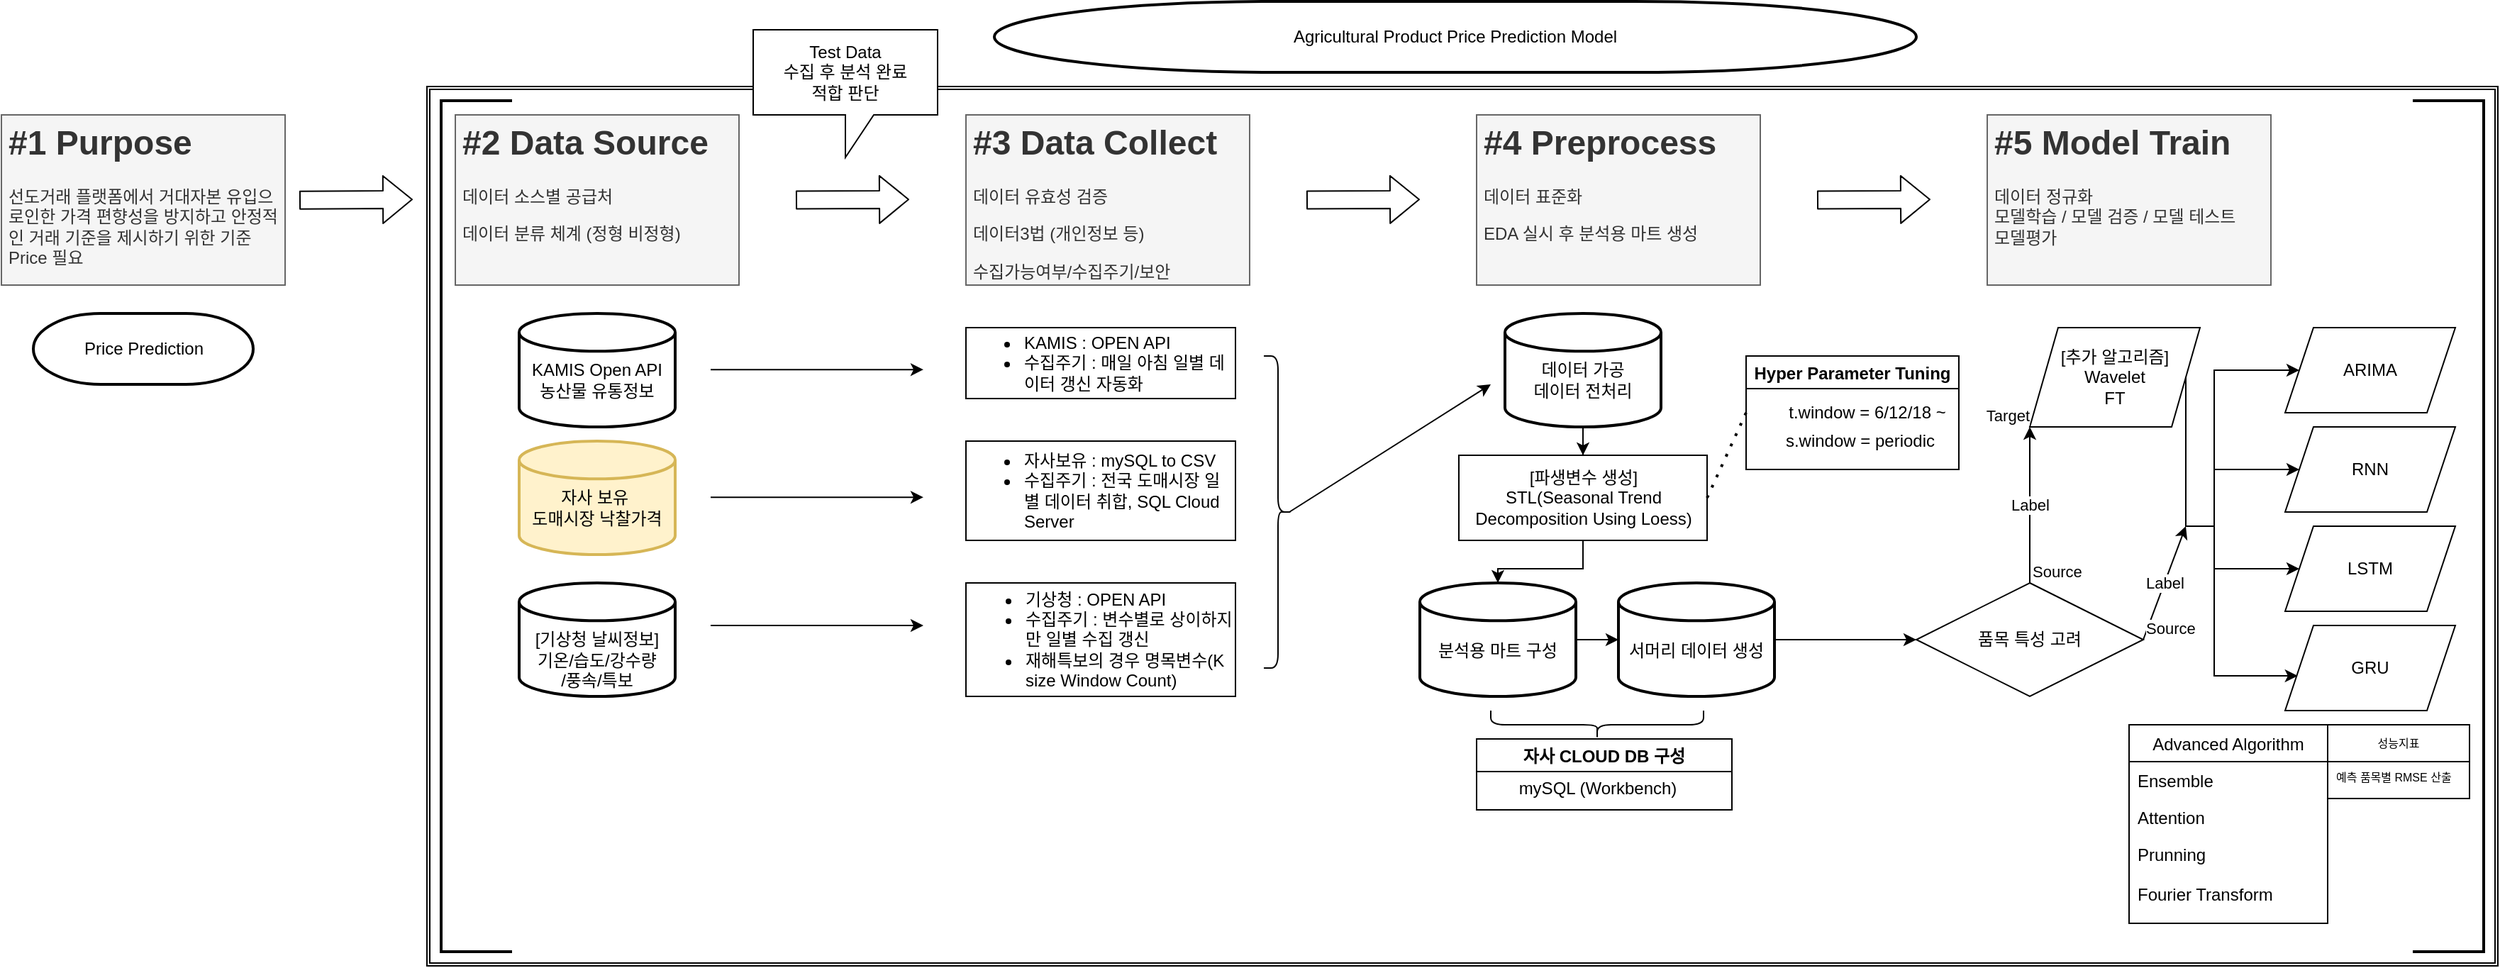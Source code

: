 <mxfile version="15.4.3" type="github">
  <diagram name="Page-1" id="74e2e168-ea6b-b213-b513-2b3c1d86103e">
    <mxGraphModel dx="2062" dy="1989" grid="1" gridSize="10" guides="1" tooltips="1" connect="1" arrows="1" fold="1" page="1" pageScale="1" pageWidth="1169" pageHeight="827" background="none" math="0" shadow="0">
      <root>
        <mxCell id="0" />
        <mxCell id="1" parent="0" />
        <mxCell id="tNpx7jzvRKUiA993KeqK-80" value="" style="shape=ext;double=1;rounded=0;whiteSpace=wrap;html=1;" parent="1" vertex="1">
          <mxGeometry x="300" y="-60" width="1460" height="620" as="geometry" />
        </mxCell>
        <mxCell id="tNpx7jzvRKUiA993KeqK-1" value="Agricultural Product Price Prediction Model" style="strokeWidth=2;html=1;shape=mxgraph.flowchart.terminator;whiteSpace=wrap;" parent="1" vertex="1">
          <mxGeometry x="700" y="-120" width="650" height="50" as="geometry" />
        </mxCell>
        <mxCell id="tNpx7jzvRKUiA993KeqK-3" value="&lt;br&gt;KAMIS Open API&lt;br&gt;농산물 유통정보" style="strokeWidth=2;html=1;shape=mxgraph.flowchart.database;whiteSpace=wrap;" parent="1" vertex="1">
          <mxGeometry x="365" y="100" width="110" height="80" as="geometry" />
        </mxCell>
        <mxCell id="tNpx7jzvRKUiA993KeqK-4" value="&lt;br&gt;자사 보유&amp;nbsp;&lt;br&gt;도매시장 낙찰가격" style="strokeWidth=2;html=1;shape=mxgraph.flowchart.database;whiteSpace=wrap;fillColor=#fff2cc;strokeColor=#d6b656;" parent="1" vertex="1">
          <mxGeometry x="365" y="190" width="110" height="80" as="geometry" />
        </mxCell>
        <mxCell id="tNpx7jzvRKUiA993KeqK-5" value="&lt;h1&gt;#1 Purpose&lt;/h1&gt;&lt;p&gt;선도거래 플랫폼에서 거대자본 유입으로인한 가격 편향성을 방지하고 안정적인 거래 기준을 제시하기 위한 기준 Price 필요&lt;/p&gt;" style="text;html=1;strokeColor=#666666;fillColor=#f5f5f5;spacing=5;spacingTop=-20;whiteSpace=wrap;overflow=hidden;rounded=0;fontColor=#333333;" parent="1" vertex="1">
          <mxGeometry y="-40" width="200" height="120" as="geometry" />
        </mxCell>
        <mxCell id="tNpx7jzvRKUiA993KeqK-6" value="&lt;h1&gt;#2 Data Source&lt;/h1&gt;&lt;p&gt;데이터 소스별 공급처&lt;/p&gt;&lt;p&gt;데이터 분류 체계 (정형 비정형)&lt;/p&gt;" style="text;html=1;strokeColor=#666666;fillColor=#f5f5f5;spacing=5;spacingTop=-20;whiteSpace=wrap;overflow=hidden;rounded=0;fontColor=#333333;" parent="1" vertex="1">
          <mxGeometry x="320" y="-40" width="200" height="120" as="geometry" />
        </mxCell>
        <mxCell id="tNpx7jzvRKUiA993KeqK-7" value="" style="shape=flexArrow;endArrow=classic;html=1;width=12.5;endSize=6.5;" parent="1" edge="1">
          <mxGeometry width="50" height="50" relative="1" as="geometry">
            <mxPoint x="210" y="20.08" as="sourcePoint" />
            <mxPoint x="290" y="19.66" as="targetPoint" />
          </mxGeometry>
        </mxCell>
        <mxCell id="tNpx7jzvRKUiA993KeqK-8" value="" style="shape=flexArrow;endArrow=classic;html=1;width=12.5;endSize=6.5;" parent="1" edge="1">
          <mxGeometry width="50" height="50" relative="1" as="geometry">
            <mxPoint x="560" y="20" as="sourcePoint" />
            <mxPoint x="640" y="19.58" as="targetPoint" />
          </mxGeometry>
        </mxCell>
        <mxCell id="tNpx7jzvRKUiA993KeqK-9" value="&lt;h1&gt;#3 Data Collect&lt;/h1&gt;&lt;p&gt;데이터 유효성 검증&lt;/p&gt;&lt;p&gt;데이터3법 (개인정보 등)&lt;/p&gt;&lt;p&gt;수집가능여부/수집주기/보안&lt;/p&gt;" style="text;html=1;strokeColor=#666666;fillColor=#f5f5f5;spacing=5;spacingTop=-20;whiteSpace=wrap;overflow=hidden;rounded=0;fontColor=#333333;" parent="1" vertex="1">
          <mxGeometry x="680" y="-40" width="200" height="120" as="geometry" />
        </mxCell>
        <mxCell id="tNpx7jzvRKUiA993KeqK-10" value="&lt;br&gt;&lt;br&gt;[기상청 날씨정보]&lt;br&gt;기온/습도/강수량&lt;br&gt;/풍속/특보" style="strokeWidth=2;html=1;shape=mxgraph.flowchart.database;whiteSpace=wrap;" parent="1" vertex="1">
          <mxGeometry x="365" y="290" width="110" height="80" as="geometry" />
        </mxCell>
        <mxCell id="tNpx7jzvRKUiA993KeqK-18" value="&lt;div style=&quot;text-align: left&quot;&gt;&lt;ul&gt;&lt;li&gt;&lt;span&gt;KAMIS : OPEN API&lt;/span&gt;&lt;/li&gt;&lt;li&gt;&lt;span&gt;수집주기 : 매일 아침 일별 데이터 갱신 자동화&lt;/span&gt;&lt;/li&gt;&lt;/ul&gt;&lt;/div&gt;" style="rounded=0;whiteSpace=wrap;html=1;" parent="1" vertex="1">
          <mxGeometry x="680" y="110" width="190" height="50" as="geometry" />
        </mxCell>
        <mxCell id="tNpx7jzvRKUiA993KeqK-19" value="&lt;ul&gt;&lt;li style=&quot;text-align: left&quot;&gt;자사보유 : mySQL to CSV&lt;/li&gt;&lt;li style=&quot;text-align: left&quot;&gt;수집주기 : 전국 도매시장 일별 데이터 취합, SQL Cloud Server&lt;/li&gt;&lt;/ul&gt;" style="rounded=0;whiteSpace=wrap;html=1;" parent="1" vertex="1">
          <mxGeometry x="680" y="190" width="190" height="70" as="geometry" />
        </mxCell>
        <mxCell id="tNpx7jzvRKUiA993KeqK-20" value="&lt;ul&gt;&lt;li&gt;기상청 : OPEN API&lt;/li&gt;&lt;li&gt;수집주기 : 변수별로 상이하지만 일별 수집 갱신&lt;/li&gt;&lt;li&gt;재해특보의 경우 명목변수(K size Window Count)&lt;/li&gt;&lt;/ul&gt;" style="rounded=0;whiteSpace=wrap;html=1;align=left;" parent="1" vertex="1">
          <mxGeometry x="680" y="290" width="190" height="80" as="geometry" />
        </mxCell>
        <mxCell id="tNpx7jzvRKUiA993KeqK-21" value="" style="endArrow=classic;html=1;" parent="1" edge="1">
          <mxGeometry width="50" height="50" relative="1" as="geometry">
            <mxPoint x="500" y="139.58" as="sourcePoint" />
            <mxPoint x="650" y="139.58" as="targetPoint" />
          </mxGeometry>
        </mxCell>
        <mxCell id="tNpx7jzvRKUiA993KeqK-22" value="" style="endArrow=classic;html=1;" parent="1" edge="1">
          <mxGeometry width="50" height="50" relative="1" as="geometry">
            <mxPoint x="500" y="229.58" as="sourcePoint" />
            <mxPoint x="650" y="229.58" as="targetPoint" />
          </mxGeometry>
        </mxCell>
        <mxCell id="tNpx7jzvRKUiA993KeqK-23" value="" style="endArrow=classic;html=1;" parent="1" edge="1">
          <mxGeometry width="50" height="50" relative="1" as="geometry">
            <mxPoint x="500" y="320" as="sourcePoint" />
            <mxPoint x="650" y="320" as="targetPoint" />
          </mxGeometry>
        </mxCell>
        <mxCell id="tNpx7jzvRKUiA993KeqK-24" value="" style="shape=flexArrow;endArrow=classic;html=1;width=12.5;endSize=6.5;" parent="1" edge="1">
          <mxGeometry width="50" height="50" relative="1" as="geometry">
            <mxPoint x="920" y="20.0" as="sourcePoint" />
            <mxPoint x="1000" y="19.58" as="targetPoint" />
          </mxGeometry>
        </mxCell>
        <mxCell id="tNpx7jzvRKUiA993KeqK-25" value="&lt;h1&gt;#4 Preprocess&lt;/h1&gt;&lt;p&gt;데이터 표준화&lt;/p&gt;&lt;p&gt;&lt;span&gt;EDA 실시 후 분석용 마트 생성&lt;/span&gt;&lt;/p&gt;" style="text;html=1;strokeColor=#666666;fillColor=#f5f5f5;spacing=5;spacingTop=-20;whiteSpace=wrap;overflow=hidden;rounded=0;fontColor=#333333;" parent="1" vertex="1">
          <mxGeometry x="1040" y="-40" width="200" height="120" as="geometry" />
        </mxCell>
        <mxCell id="tNpx7jzvRKUiA993KeqK-26" value="Test Data &lt;br&gt;수집 후 분석 완료 &lt;br&gt;적합 판단" style="shape=callout;whiteSpace=wrap;html=1;perimeter=calloutPerimeter;" parent="1" vertex="1">
          <mxGeometry x="530" y="-100" width="130" height="90" as="geometry" />
        </mxCell>
        <mxCell id="tNpx7jzvRKUiA993KeqK-31" style="edgeStyle=orthogonalEdgeStyle;rounded=0;orthogonalLoop=1;jettySize=auto;html=1;exitX=0.5;exitY=1;exitDx=0;exitDy=0;exitPerimeter=0;" parent="1" source="tNpx7jzvRKUiA993KeqK-27" target="tNpx7jzvRKUiA993KeqK-30" edge="1">
          <mxGeometry relative="1" as="geometry" />
        </mxCell>
        <mxCell id="tNpx7jzvRKUiA993KeqK-27" value="&lt;br&gt;데이터 가공&lt;br&gt;데이터 전처리" style="strokeWidth=2;html=1;shape=mxgraph.flowchart.database;whiteSpace=wrap;" parent="1" vertex="1">
          <mxGeometry x="1060" y="100" width="110" height="80" as="geometry" />
        </mxCell>
        <mxCell id="tNpx7jzvRKUiA993KeqK-28" value="" style="shape=curlyBracket;whiteSpace=wrap;html=1;rounded=1;flipH=1;" parent="1" vertex="1">
          <mxGeometry x="890" y="130" width="20" height="220" as="geometry" />
        </mxCell>
        <mxCell id="tNpx7jzvRKUiA993KeqK-29" value="" style="endArrow=classic;html=1;exitX=0.1;exitY=0.5;exitDx=0;exitDy=0;exitPerimeter=0;" parent="1" source="tNpx7jzvRKUiA993KeqK-28" edge="1">
          <mxGeometry width="50" height="50" relative="1" as="geometry">
            <mxPoint x="510" y="149.58" as="sourcePoint" />
            <mxPoint x="1050" y="150" as="targetPoint" />
          </mxGeometry>
        </mxCell>
        <mxCell id="tNpx7jzvRKUiA993KeqK-33" style="edgeStyle=orthogonalEdgeStyle;rounded=0;orthogonalLoop=1;jettySize=auto;html=1;exitX=0.5;exitY=1;exitDx=0;exitDy=0;entryX=0.5;entryY=0;entryDx=0;entryDy=0;entryPerimeter=0;" parent="1" source="tNpx7jzvRKUiA993KeqK-30" target="tNpx7jzvRKUiA993KeqK-32" edge="1">
          <mxGeometry relative="1" as="geometry" />
        </mxCell>
        <mxCell id="tNpx7jzvRKUiA993KeqK-30" value="[파생변수 생성]&lt;br&gt;STL(Seasonal Trend Decomposition Using Loess)" style="rounded=0;whiteSpace=wrap;html=1;" parent="1" vertex="1">
          <mxGeometry x="1027.5" y="200" width="175" height="60" as="geometry" />
        </mxCell>
        <mxCell id="tNpx7jzvRKUiA993KeqK-35" style="edgeStyle=orthogonalEdgeStyle;rounded=0;orthogonalLoop=1;jettySize=auto;html=1;exitX=1;exitY=0.5;exitDx=0;exitDy=0;exitPerimeter=0;entryX=0;entryY=0.5;entryDx=0;entryDy=0;entryPerimeter=0;" parent="1" source="tNpx7jzvRKUiA993KeqK-32" target="tNpx7jzvRKUiA993KeqK-34" edge="1">
          <mxGeometry relative="1" as="geometry" />
        </mxCell>
        <mxCell id="tNpx7jzvRKUiA993KeqK-32" value="&lt;br&gt;분석용 마트 구성" style="strokeWidth=2;html=1;shape=mxgraph.flowchart.database;whiteSpace=wrap;" parent="1" vertex="1">
          <mxGeometry x="1000" y="290" width="110" height="80" as="geometry" />
        </mxCell>
        <mxCell id="tNpx7jzvRKUiA993KeqK-34" value="&lt;br&gt;서머리 데이터 생성" style="strokeWidth=2;html=1;shape=mxgraph.flowchart.database;whiteSpace=wrap;" parent="1" vertex="1">
          <mxGeometry x="1140" y="290" width="110" height="80" as="geometry" />
        </mxCell>
        <mxCell id="tNpx7jzvRKUiA993KeqK-36" value="" style="shape=curlyBracket;whiteSpace=wrap;html=1;rounded=1;flipH=1;rotation=90;" parent="1" vertex="1">
          <mxGeometry x="1115" y="315" width="20" height="150" as="geometry" />
        </mxCell>
        <mxCell id="tNpx7jzvRKUiA993KeqK-37" value="" style="shape=flexArrow;endArrow=classic;html=1;width=12.5;endSize=6.5;" parent="1" edge="1">
          <mxGeometry width="50" height="50" relative="1" as="geometry">
            <mxPoint x="1280" y="20.0" as="sourcePoint" />
            <mxPoint x="1360" y="19.58" as="targetPoint" />
          </mxGeometry>
        </mxCell>
        <mxCell id="tNpx7jzvRKUiA993KeqK-38" value="&lt;h1&gt;#5 Model Train&lt;/h1&gt;&lt;div&gt;데이터 정규화&lt;/div&gt;&lt;div&gt;모델학습 / 모델 검증 / 모델 테스트&lt;/div&gt;&lt;div&gt;모델평가&amp;nbsp;&lt;/div&gt;" style="text;html=1;strokeColor=#666666;fillColor=#f5f5f5;spacing=5;spacingTop=-20;whiteSpace=wrap;overflow=hidden;rounded=0;fontColor=#333333;" parent="1" vertex="1">
          <mxGeometry x="1400" y="-40" width="200" height="120" as="geometry" />
        </mxCell>
        <mxCell id="tNpx7jzvRKUiA993KeqK-39" value="Hyper Parameter Tuning" style="swimlane;" parent="1" vertex="1">
          <mxGeometry x="1230" y="130" width="150" height="80" as="geometry" />
        </mxCell>
        <mxCell id="tNpx7jzvRKUiA993KeqK-40" value="t.window = 6/12/18 ~" style="text;html=1;align=center;verticalAlign=middle;resizable=0;points=[];autosize=1;strokeColor=none;" parent="tNpx7jzvRKUiA993KeqK-39" vertex="1">
          <mxGeometry x="20" y="30" width="130" height="20" as="geometry" />
        </mxCell>
        <mxCell id="tNpx7jzvRKUiA993KeqK-41" value="s.window = periodic" style="text;html=1;align=center;verticalAlign=middle;resizable=0;points=[];autosize=1;strokeColor=none;" parent="tNpx7jzvRKUiA993KeqK-39" vertex="1">
          <mxGeometry x="20" y="50" width="120" height="20" as="geometry" />
        </mxCell>
        <mxCell id="tNpx7jzvRKUiA993KeqK-42" value="" style="endArrow=none;dashed=1;html=1;dashPattern=1 3;strokeWidth=2;entryX=0;entryY=0.5;entryDx=0;entryDy=0;exitX=1;exitY=0.5;exitDx=0;exitDy=0;" parent="1" source="tNpx7jzvRKUiA993KeqK-30" target="tNpx7jzvRKUiA993KeqK-39" edge="1">
          <mxGeometry width="50" height="50" relative="1" as="geometry">
            <mxPoint x="1160" y="340" as="sourcePoint" />
            <mxPoint x="1280" y="180.0" as="targetPoint" />
          </mxGeometry>
        </mxCell>
        <mxCell id="tNpx7jzvRKUiA993KeqK-43" value="자사 CLOUD DB 구성" style="swimlane;" parent="1" vertex="1">
          <mxGeometry x="1040" y="400" width="180" height="50" as="geometry" />
        </mxCell>
        <mxCell id="tNpx7jzvRKUiA993KeqK-44" value="mySQL (Workbench)" style="text;html=1;align=center;verticalAlign=middle;resizable=0;points=[];autosize=1;strokeColor=none;" parent="tNpx7jzvRKUiA993KeqK-43" vertex="1">
          <mxGeometry x="20" y="25" width="130" height="20" as="geometry" />
        </mxCell>
        <mxCell id="tNpx7jzvRKUiA993KeqK-47" value="ARIMA" style="shape=parallelogram;perimeter=parallelogramPerimeter;whiteSpace=wrap;html=1;fixedSize=1;" parent="1" vertex="1">
          <mxGeometry x="1610" y="110" width="120" height="60" as="geometry" />
        </mxCell>
        <mxCell id="tNpx7jzvRKUiA993KeqK-48" value="RNN" style="shape=parallelogram;perimeter=parallelogramPerimeter;whiteSpace=wrap;html=1;fixedSize=1;" parent="1" vertex="1">
          <mxGeometry x="1610" y="180" width="120" height="60" as="geometry" />
        </mxCell>
        <mxCell id="tNpx7jzvRKUiA993KeqK-49" value="LSTM" style="shape=parallelogram;perimeter=parallelogramPerimeter;whiteSpace=wrap;html=1;fixedSize=1;" parent="1" vertex="1">
          <mxGeometry x="1610" y="250" width="120" height="60" as="geometry" />
        </mxCell>
        <mxCell id="tNpx7jzvRKUiA993KeqK-50" value="GRU" style="shape=parallelogram;perimeter=parallelogramPerimeter;whiteSpace=wrap;html=1;fixedSize=1;" parent="1" vertex="1">
          <mxGeometry x="1610" y="320" width="120" height="60" as="geometry" />
        </mxCell>
        <mxCell id="tNpx7jzvRKUiA993KeqK-56" style="edgeStyle=orthogonalEdgeStyle;rounded=0;orthogonalLoop=1;jettySize=auto;html=1;exitX=1;exitY=0.5;exitDx=0;exitDy=0;" parent="1" source="tNpx7jzvRKUiA993KeqK-51" target="tNpx7jzvRKUiA993KeqK-47" edge="1">
          <mxGeometry relative="1" as="geometry">
            <Array as="points">
              <mxPoint x="1540" y="250" />
              <mxPoint x="1560" y="250" />
              <mxPoint x="1560" y="140" />
            </Array>
          </mxGeometry>
        </mxCell>
        <mxCell id="tNpx7jzvRKUiA993KeqK-57" style="edgeStyle=orthogonalEdgeStyle;rounded=0;orthogonalLoop=1;jettySize=auto;html=1;exitX=1;exitY=0.5;exitDx=0;exitDy=0;entryX=0;entryY=0.5;entryDx=0;entryDy=0;" parent="1" source="tNpx7jzvRKUiA993KeqK-51" target="tNpx7jzvRKUiA993KeqK-48" edge="1">
          <mxGeometry relative="1" as="geometry">
            <Array as="points">
              <mxPoint x="1540" y="250" />
              <mxPoint x="1560" y="250" />
              <mxPoint x="1560" y="210" />
            </Array>
          </mxGeometry>
        </mxCell>
        <mxCell id="tNpx7jzvRKUiA993KeqK-58" style="edgeStyle=orthogonalEdgeStyle;rounded=0;orthogonalLoop=1;jettySize=auto;html=1;exitX=1;exitY=0.5;exitDx=0;exitDy=0;entryX=0;entryY=0.5;entryDx=0;entryDy=0;" parent="1" source="tNpx7jzvRKUiA993KeqK-51" target="tNpx7jzvRKUiA993KeqK-49" edge="1">
          <mxGeometry relative="1" as="geometry">
            <Array as="points">
              <mxPoint x="1540" y="250" />
              <mxPoint x="1560" y="250" />
              <mxPoint x="1560" y="280" />
            </Array>
          </mxGeometry>
        </mxCell>
        <mxCell id="tNpx7jzvRKUiA993KeqK-59" style="edgeStyle=orthogonalEdgeStyle;rounded=0;orthogonalLoop=1;jettySize=auto;html=1;exitX=1;exitY=0.5;exitDx=0;exitDy=0;entryX=0.074;entryY=0.592;entryDx=0;entryDy=0;entryPerimeter=0;" parent="1" source="tNpx7jzvRKUiA993KeqK-51" target="tNpx7jzvRKUiA993KeqK-50" edge="1">
          <mxGeometry relative="1" as="geometry">
            <Array as="points">
              <mxPoint x="1540" y="250" />
              <mxPoint x="1560" y="250" />
              <mxPoint x="1560" y="356" />
            </Array>
          </mxGeometry>
        </mxCell>
        <mxCell id="tNpx7jzvRKUiA993KeqK-51" value="[추가 알고리즘]&lt;br&gt;Wavelet&lt;br&gt;FT" style="shape=parallelogram;perimeter=parallelogramPerimeter;whiteSpace=wrap;html=1;fixedSize=1;" parent="1" vertex="1">
          <mxGeometry x="1430" y="110" width="120" height="70" as="geometry" />
        </mxCell>
        <mxCell id="tNpx7jzvRKUiA993KeqK-52" value="품목 특성 고려" style="rhombus;whiteSpace=wrap;html=1;" parent="1" vertex="1">
          <mxGeometry x="1350" y="290" width="160" height="80" as="geometry" />
        </mxCell>
        <mxCell id="tNpx7jzvRKUiA993KeqK-53" value="" style="endArrow=classic;html=1;entryX=0;entryY=0.5;entryDx=0;entryDy=0;entryPerimeter=0;exitX=1;exitY=0.5;exitDx=0;exitDy=0;exitPerimeter=0;" parent="1" source="tNpx7jzvRKUiA993KeqK-34" target="tNpx7jzvRKUiA993KeqK-52" edge="1">
          <mxGeometry width="50" height="50" relative="1" as="geometry">
            <mxPoint x="1180" y="330" as="sourcePoint" />
            <mxPoint x="1230" y="280" as="targetPoint" />
          </mxGeometry>
        </mxCell>
        <mxCell id="tNpx7jzvRKUiA993KeqK-61" value="" style="endArrow=classic;html=1;exitX=0.5;exitY=0;exitDx=0;exitDy=0;" parent="1" source="tNpx7jzvRKUiA993KeqK-52" edge="1">
          <mxGeometry relative="1" as="geometry">
            <mxPoint x="1380" y="270" as="sourcePoint" />
            <mxPoint x="1430" y="180" as="targetPoint" />
          </mxGeometry>
        </mxCell>
        <mxCell id="tNpx7jzvRKUiA993KeqK-62" value="Label" style="edgeLabel;resizable=0;html=1;align=center;verticalAlign=middle;" parent="tNpx7jzvRKUiA993KeqK-61" connectable="0" vertex="1">
          <mxGeometry relative="1" as="geometry" />
        </mxCell>
        <mxCell id="tNpx7jzvRKUiA993KeqK-63" value="Source" style="edgeLabel;resizable=0;html=1;align=left;verticalAlign=bottom;" parent="tNpx7jzvRKUiA993KeqK-61" connectable="0" vertex="1">
          <mxGeometry x="-1" relative="1" as="geometry" />
        </mxCell>
        <mxCell id="tNpx7jzvRKUiA993KeqK-64" value="Target" style="edgeLabel;resizable=0;html=1;align=right;verticalAlign=bottom;" parent="tNpx7jzvRKUiA993KeqK-61" connectable="0" vertex="1">
          <mxGeometry x="1" relative="1" as="geometry" />
        </mxCell>
        <mxCell id="tNpx7jzvRKUiA993KeqK-66" value="" style="endArrow=classic;html=1;exitX=1;exitY=0.5;exitDx=0;exitDy=0;" parent="1" source="tNpx7jzvRKUiA993KeqK-52" edge="1">
          <mxGeometry relative="1" as="geometry">
            <mxPoint x="1260" y="190" as="sourcePoint" />
            <mxPoint x="1540" y="250" as="targetPoint" />
          </mxGeometry>
        </mxCell>
        <mxCell id="tNpx7jzvRKUiA993KeqK-67" value="Label" style="edgeLabel;resizable=0;html=1;align=center;verticalAlign=middle;" parent="tNpx7jzvRKUiA993KeqK-66" connectable="0" vertex="1">
          <mxGeometry relative="1" as="geometry" />
        </mxCell>
        <mxCell id="tNpx7jzvRKUiA993KeqK-68" value="Source" style="edgeLabel;resizable=0;html=1;align=left;verticalAlign=bottom;" parent="tNpx7jzvRKUiA993KeqK-66" connectable="0" vertex="1">
          <mxGeometry x="-1" relative="1" as="geometry" />
        </mxCell>
        <mxCell id="tNpx7jzvRKUiA993KeqK-70" value="Advanced Algorithm" style="swimlane;fontStyle=0;childLayout=stackLayout;horizontal=1;startSize=26;horizontalStack=0;resizeParent=1;resizeParentMax=0;resizeLast=0;collapsible=1;marginBottom=0;" parent="1" vertex="1">
          <mxGeometry x="1500" y="390" width="140" height="140" as="geometry" />
        </mxCell>
        <mxCell id="tNpx7jzvRKUiA993KeqK-71" value="Ensemble" style="text;strokeColor=none;fillColor=none;align=left;verticalAlign=top;spacingLeft=4;spacingRight=4;overflow=hidden;rotatable=0;points=[[0,0.5],[1,0.5]];portConstraint=eastwest;" parent="tNpx7jzvRKUiA993KeqK-70" vertex="1">
          <mxGeometry y="26" width="140" height="26" as="geometry" />
        </mxCell>
        <mxCell id="tNpx7jzvRKUiA993KeqK-72" value="Attention" style="text;strokeColor=none;fillColor=none;align=left;verticalAlign=top;spacingLeft=4;spacingRight=4;overflow=hidden;rotatable=0;points=[[0,0.5],[1,0.5]];portConstraint=eastwest;" parent="tNpx7jzvRKUiA993KeqK-70" vertex="1">
          <mxGeometry y="52" width="140" height="26" as="geometry" />
        </mxCell>
        <mxCell id="tNpx7jzvRKUiA993KeqK-73" value="Prunning &#xa;&#xa;Fourier Transform&#xa;&#xa;" style="text;strokeColor=none;fillColor=none;align=left;verticalAlign=top;spacingLeft=4;spacingRight=4;overflow=hidden;rotatable=0;points=[[0,0.5],[1,0.5]];portConstraint=eastwest;" parent="tNpx7jzvRKUiA993KeqK-70" vertex="1">
          <mxGeometry y="78" width="140" height="62" as="geometry" />
        </mxCell>
        <mxCell id="tNpx7jzvRKUiA993KeqK-77" value="" style="strokeWidth=2;html=1;shape=mxgraph.flowchart.annotation_1;align=left;pointerEvents=1;" parent="1" vertex="1">
          <mxGeometry x="310" y="-50" width="50" height="600" as="geometry" />
        </mxCell>
        <mxCell id="tNpx7jzvRKUiA993KeqK-78" value="" style="strokeWidth=2;html=1;shape=mxgraph.flowchart.annotation_1;align=left;pointerEvents=1;rotation=-180;" parent="1" vertex="1">
          <mxGeometry x="1700" y="-50" width="50" height="600" as="geometry" />
        </mxCell>
        <mxCell id="tNpx7jzvRKUiA993KeqK-79" value="Price Prediction" style="strokeWidth=2;html=1;shape=mxgraph.flowchart.terminator;whiteSpace=wrap;" parent="1" vertex="1">
          <mxGeometry x="22.5" y="100" width="155" height="50" as="geometry" />
        </mxCell>
        <mxCell id="Ti-t6zCxDltyv0vDRjm7-2" value="성능지표" style="swimlane;fontStyle=0;childLayout=stackLayout;horizontal=1;startSize=26;horizontalStack=0;resizeParent=1;resizeParentMax=0;resizeLast=0;collapsible=1;marginBottom=0;fontSize=8;" parent="1" vertex="1">
          <mxGeometry x="1640" y="390" width="100" height="52" as="geometry" />
        </mxCell>
        <mxCell id="Ti-t6zCxDltyv0vDRjm7-3" value="예측 품목별 RMSE 산출" style="text;strokeColor=none;fillColor=none;align=left;verticalAlign=top;spacingLeft=4;spacingRight=4;overflow=hidden;rotatable=0;points=[[0,0.5],[1,0.5]];portConstraint=eastwest;fontSize=8;" parent="Ti-t6zCxDltyv0vDRjm7-2" vertex="1">
          <mxGeometry y="26" width="100" height="26" as="geometry" />
        </mxCell>
      </root>
    </mxGraphModel>
  </diagram>
</mxfile>
